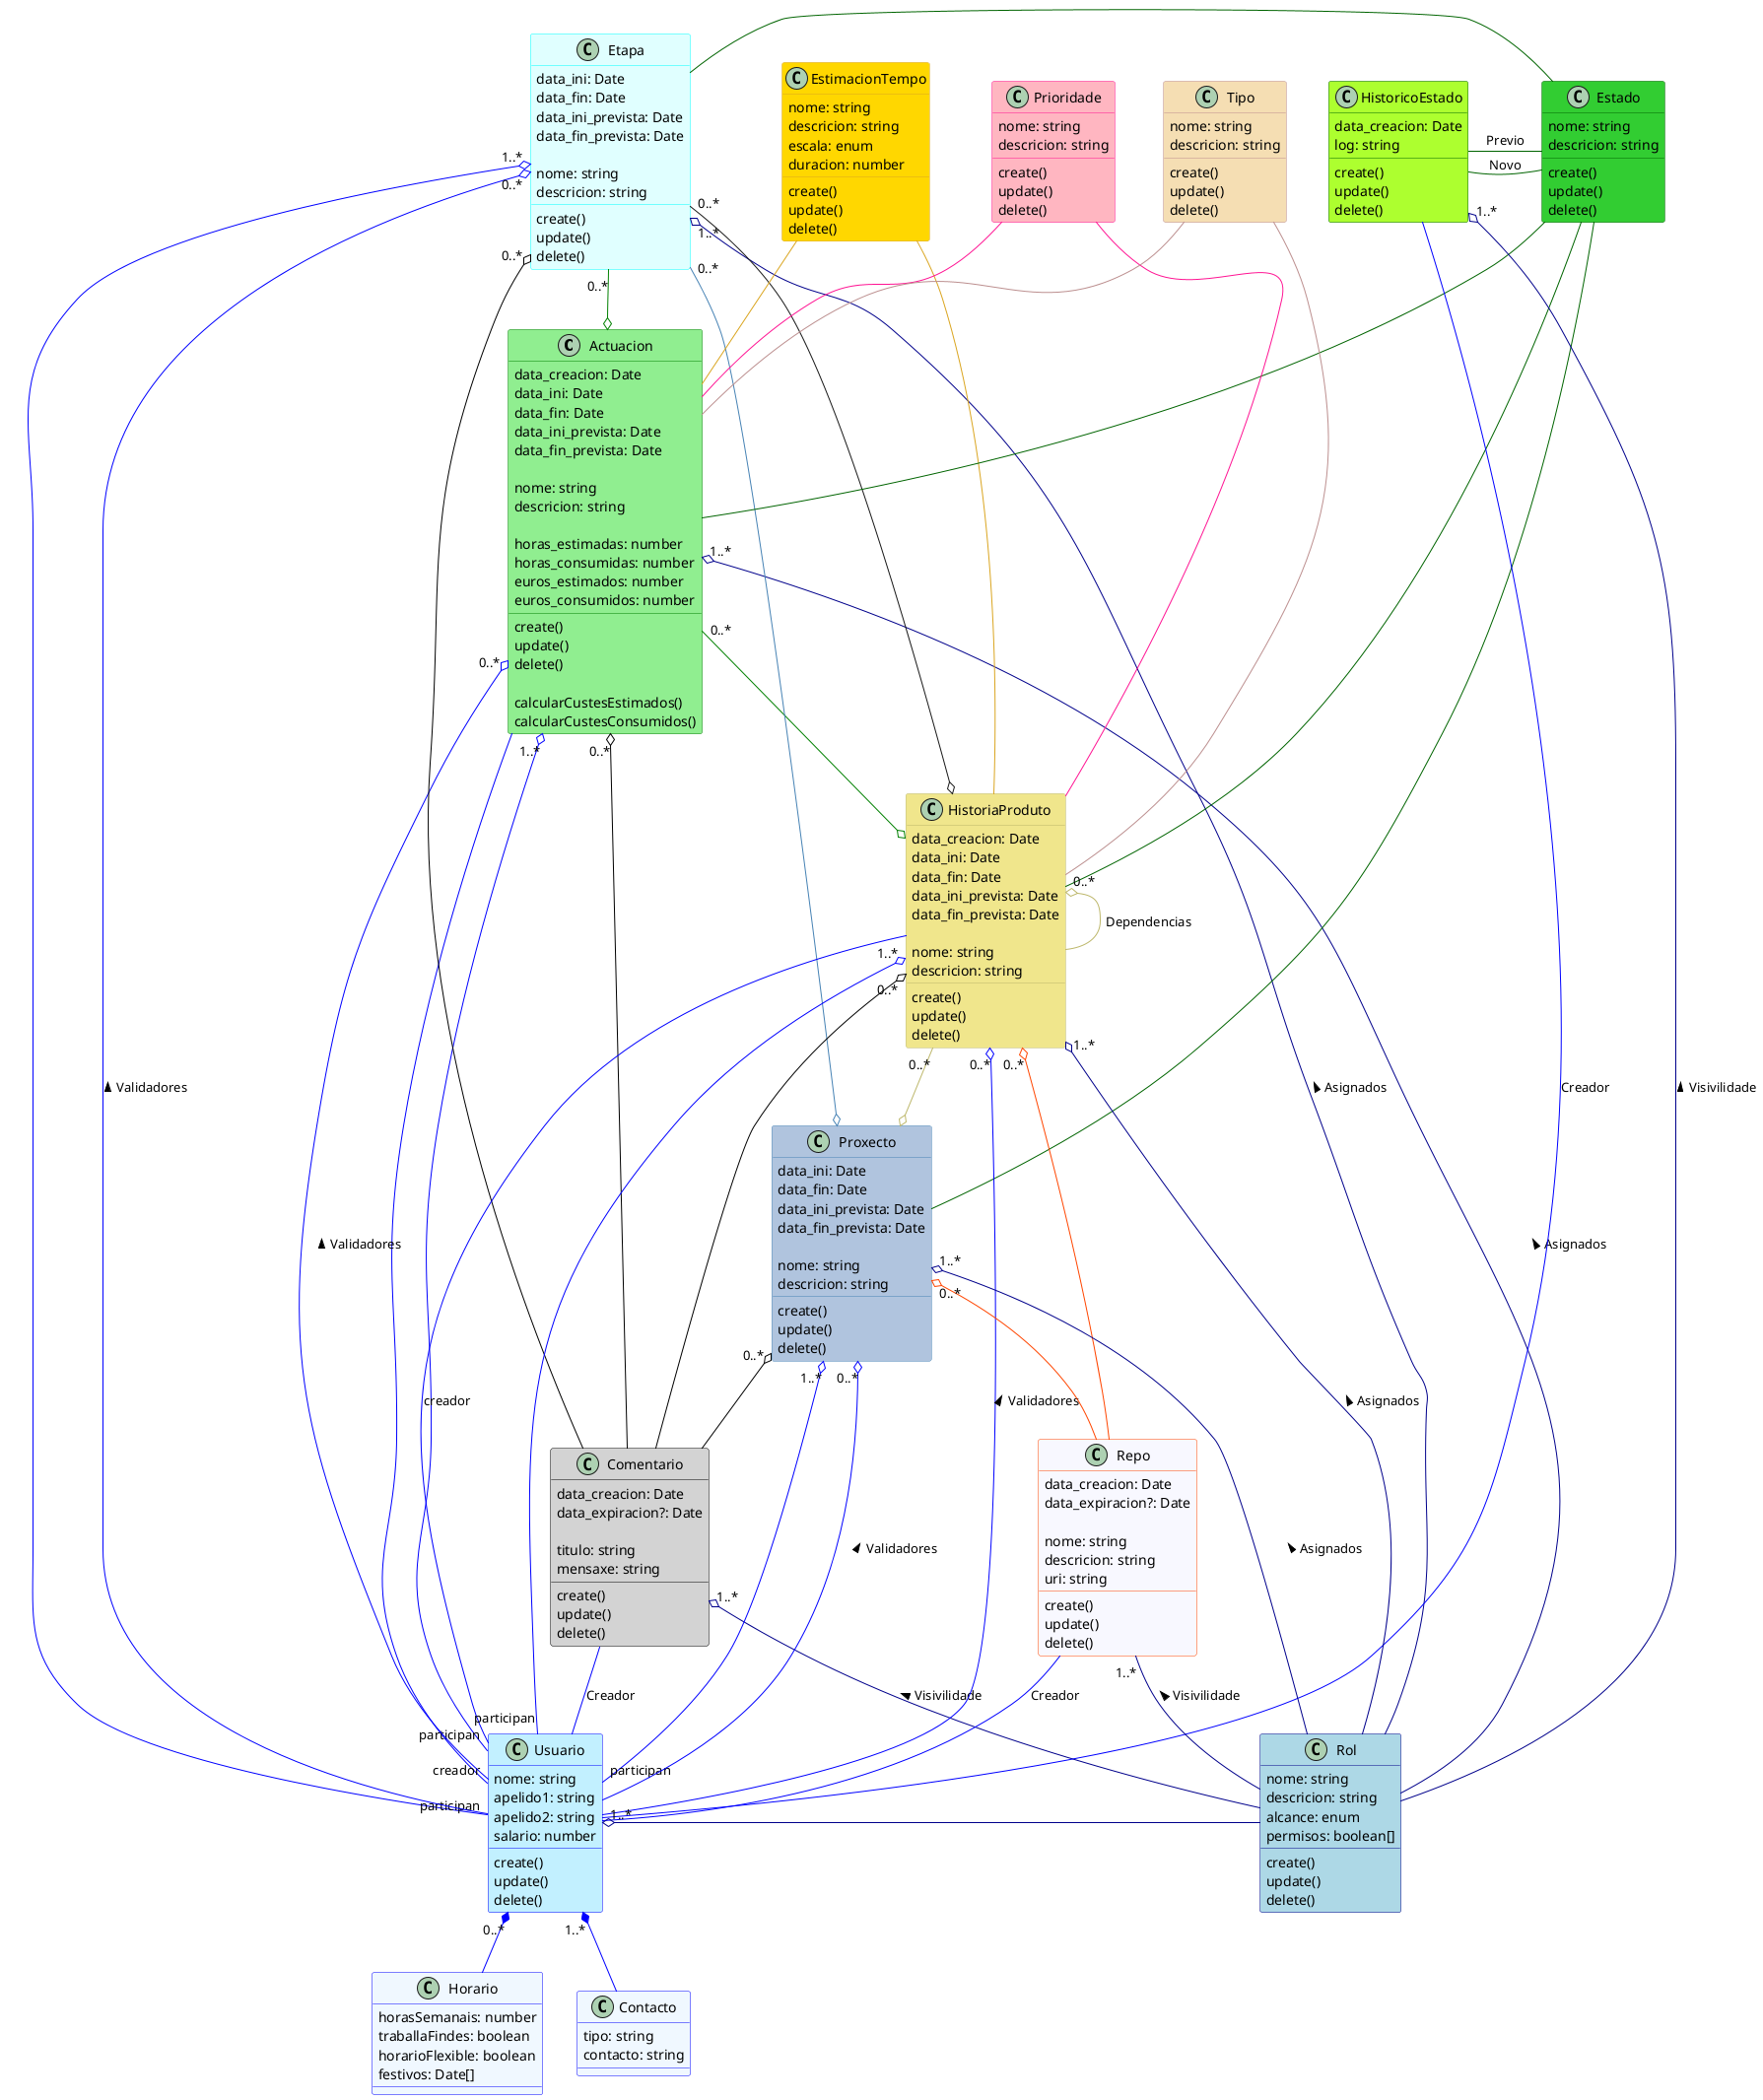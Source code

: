@startuml Usuario

' ################################################################################
' ## Actuacion
' ################################################################################

class Actuacion  #LightGreen ##Green {
    ' Propiedades
    {field} data_creacion: Date
    {field} data_ini: Date
    {field} data_fin: Date
    {field} data_ini_prevista: Date
    {field} data_fin_prevista: Date

    {field} nome: string
    {field} descricion: string

    {field} horas_estimadas: number
    {field} horas_consumidas: number
    {field} euros_estimados: number
    {field} euros_consumidos: number

    ' Métodos
    {method} create()
    {method} update()
    {method} delete()

    {method} calcularCustesEstimados()
    {method} calcularCustesConsumidos()
}

' ################################################################################
' ## Comentario
' ################################################################################

class Comentario #LightGrey ##Black {
    ' Propiedades
    {field} data_creacion: Date
    {field} data_expiracion?: Date

    {field} titulo: string
    {field} mensaxe: string

    ' Métodos
    {method} create()
    {method} update()
    {method} delete()
}

' ################################################################################
' ## EstimacionTempo
' ################################################################################

class EstimacionTempo #Gold ##GoldenRod{
    ' Propiedades
    {field} nome: string
    {field} descricion: string
    {field} escala: enum
    {field} duracion: number

    ' Métodos
    {method} create()
    {method} update()
    {method} delete()
}

' ################################################################################
' ## Etapa
' ################################################################################

class Etapa #LightCyan ##Cyan {
    ' Propiedades
    {field} data_ini: Date
    {field} data_fin: Date
    {field} data_ini_prevista: Date
    {field} data_fin_prevista: Date

    {field} nome: string
    {field} descricion: string

    ' Métodos
    {method} create()
    {method} update()
    {method} delete()
}

' ################################################################################
' ## Estado
' ################################################################################

class Estado #LimeGreen ##DarkGreen {
    ' Propiedades
    {field} nome: string
    {field} descricion: string

    ' Métodos
    {method} create()
    {method} update()
    {method} delete()
}

class HistoricoEstado #GreenYellow ##DarkGreen {
    ' Propiedades
    {field} data_creacion: Date
    {field} log: string

    ' Métodos
    {method} create()
    {method} update()
    {method} delete()
}

' ################################################################################
' ## HistoriaProduto
' ################################################################################

class HistoriaProduto #Khaki ##DarkKhaki {
    ' Propiedades
    {field} data_creacion: Date
    {field} data_ini: Date
    {field} data_fin: Date
    {field} data_ini_prevista: Date
    {field} data_fin_prevista: Date

    {field} nome: string
    {field} descricion: string

    ' Métodos
    {method} create()
    {method} update()
    {method} delete()
}

' ################################################################################
' ## Prioridade
' ################################################################################

class Prioridade #LightPink ##DeepPink {
    ' Propiedades
    {field} nome: string
    {field} descricion: string

    ' Métodos
    {method} create()
    {method} update()
    {method} delete()
}

' ################################################################################
' ## Proxecto
' ################################################################################

class Proxecto #LightSteelBlue ##SteelBlue {
    ' Propiedades
    {field} data_ini: Date
    {field} data_fin: Date
    {field} data_ini_prevista: Date
    {field} data_fin_prevista: Date

    {field} nome: string
    {field} descricion: string

    ' Métodos
    {method} create()
    {method} update()
    {method} delete()
}

' ################################################################################
' ## Repo
' ################################################################################

class Repo #GhostWhite ##OrangeRed {
    ' Propiedades
    {field} data_creacion: Date
    {field} data_expiracion?: Date

    {field} nome: string
    {field} descricion: string
    {field} uri: string

    ' Métodos
    {method} create()
    {method} update()
    {method} delete()
}

' ################################################################################
' ## Rol
' ################################################################################

class Rol #LightBlue ##DarkBlue {
    ' Propiedades
    {field} nome: string
    {field} descricion: string
    {field} alcance: enum
    {field} permisos: boolean[]

    ' Métodos
    {method} create()
    {method} update()
    {method} delete()
}

' ################################################################################
' ## Tipo
' ################################################################################

class Tipo #Wheat ##RosyBrown {
    ' Propiedades
    {field} nome: string
    {field} descricion: string

    ' Métodos
    {method} create()
    {method} update()
    {method} delete()
}

' ################################################################################
' ## Usuario
' ################################################################################

class Usuario #APPLICATION ##Blue {
    ' Propiedades
    {field} nome: string
    {field} apelido1: string
    {field} apelido2: string
    {field} salario: number

    ' Métodos
    {method} create()
    {method} update()
    {method} delete()
}

class Horario #AliceBlue ##Blue {
    ' Propiedades
    {field} horasSemanais: number
    {field} traballaFindes: boolean
    {field} horarioFlexible: boolean
    {field} festivos: Date[]
}

class Contacto #AliceBlue ##Blue {
    ' Propiedades
    {field} tipo: string
    {field} contacto: string
}

' ################################################################################
' ## RELACIÓNS
' ################################################################################

'Actuacion

Actuacion -- "creador" Usuario #Blue
Actuacion "1..*" o-- "participan" Usuario #Blue
Actuacion "0..*" o-- Usuario  #Blue: Validadores <
Actuacion "1..*" o-- Rol #DarkBlue : Asignados <
Actuacion "0..*" o-- Comentario #Black
Actuacion "0..*" --o HistoriaProduto #Green

'Comentario
Comentario -- Usuario #Blue : Creador
Comentario "1..*" o-- Rol #DarkBlue : Visivilidade <

'Etapa
Etapa - Estado #DarkGreen

Etapa "1..*" o-- "participan" Usuario #Blue
Etapa "0..*" o-- Usuario #Blue : Validadores <
Etapa "1..*" o-- Rol #DarkBlue : Asignados <
Etapa "0..*" o-- Comentario #Black

Etapa "0..*" --o Proxecto #SteelBlue
Etapa "0..*" --o Actuacion #Green
Etapa "0..*" --o HistoriaProduto

'EstimacionTempo
EstimacionTempo -- HistoriaProduto #GoldenRod
EstimacionTempo -- Actuacion #GoldenRod

'Estado
Estado -- Actuacion #DarkGreen
Estado -- Proxecto #DarkGreen
Estado -- HistoriaProduto #DarkGreen

'HistoricoEstado
HistoricoEstado -- Usuario #Blue : Creador
HistoricoEstado "1..*" o-- Rol #DarkBlue : Visivilidade <
HistoricoEstado - Estado #DarkGreen : Previo
HistoricoEstado - Estado #DarkGreen : Novo

'HistoriaProduto
HistoriaProduto "0..*" o-- HistoriaProduto #DarkKhaki : Dependencias
HistoriaProduto -- Usuario #Blue : creador
HistoriaProduto "1..*" o-- "participan" Usuario #Blue
HistoriaProduto "0..*" o-- Usuario #Blue : Validadores <
HistoriaProduto "0..*" o-- Repo #OrangeRed
HistoriaProduto "1..*" o-- Rol #DarkBlue : Asignados <
HistoriaProduto "0..*" o-- Comentario #Black
HistoriaProduto "0..*" --o Proxecto #DarkKhaki

'Prioridade
Prioridade -- Actuacion #DeepPink
Prioridade -- HistoriaProduto #DeepPink

'Proxecto

Proxecto "1..*" o-- "participan" Usuario #Blue
Proxecto "0..*" o-- Usuario #Blue : Validadores <
Proxecto "1..*" o-- Rol #DarkBlue : Asignados <
Proxecto "0..*" o-- Repo #OrangeRed
Proxecto "0..*" o-- Comentario #Black

'Repo
Repo -- Usuario #Blue : Creador
Repo "1..*" -- Rol #DarkBlue : Visivilidade <

'Rol

'Tipo
Tipo -- HistoriaProduto #RosyBrown
Tipo -- Actuacion #RosyBrown

'Usuario
Usuario "1..*" o- Rol #DarkBlue
Usuario "1..*" *-- Contacto #Blue
Usuario "0..*" *-- Horario #Blue

@enduml
